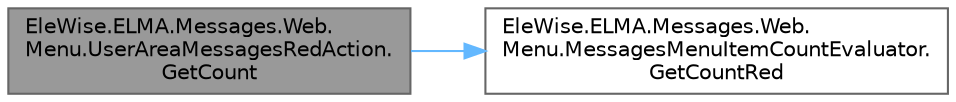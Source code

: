 digraph "EleWise.ELMA.Messages.Web.Menu.UserAreaMessagesRedAction.GetCount"
{
 // LATEX_PDF_SIZE
  bgcolor="transparent";
  edge [fontname=Helvetica,fontsize=10,labelfontname=Helvetica,labelfontsize=10];
  node [fontname=Helvetica,fontsize=10,shape=box,height=0.2,width=0.4];
  rankdir="LR";
  Node1 [id="Node000001",label="EleWise.ELMA.Messages.Web.\lMenu.UserAreaMessagesRedAction.\lGetCount",height=0.2,width=0.4,color="gray40", fillcolor="grey60", style="filled", fontcolor="black",tooltip="Получить текущее значение счетчика"];
  Node1 -> Node2 [id="edge1_Node000001_Node000002",color="steelblue1",style="solid",tooltip=" "];
  Node2 [id="Node000002",label="EleWise.ELMA.Messages.Web.\lMenu.MessagesMenuItemCountEvaluator.\lGetCountRed",height=0.2,width=0.4,color="grey40", fillcolor="white", style="filled",URL="$class_ele_wise_1_1_e_l_m_a_1_1_messages_1_1_web_1_1_menu_1_1_messages_menu_item_count_evaluator.html#a0f1502161913aeb01e223259cc1a8282",tooltip=" "];
}
